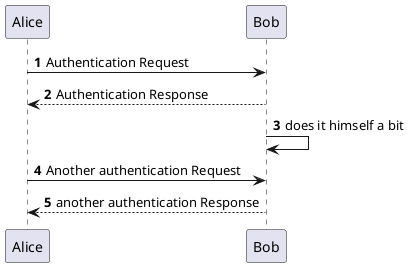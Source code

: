 @startuml
'https://plantuml.com/sequence-diagram

autonumber

Alice -> Bob: Authentication Request
Bob --> Alice: Authentication Response
Bob -> Bob : does it himself a bit
Alice -> Bob: Another authentication Request
Alice <-- Bob: another authentication Response
@enduml
